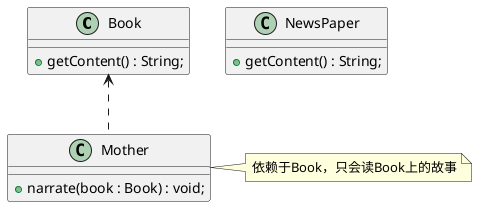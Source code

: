 @startuml
class Book {
 + getContent() : String;
}
class NewsPaper {
 + getContent() : String;
}
class Mother {
 + narrate(book : Book) : void;
}
Book <.. Mother
note right of Mother: 依赖于Book，只会读Book上的故事
@enduml